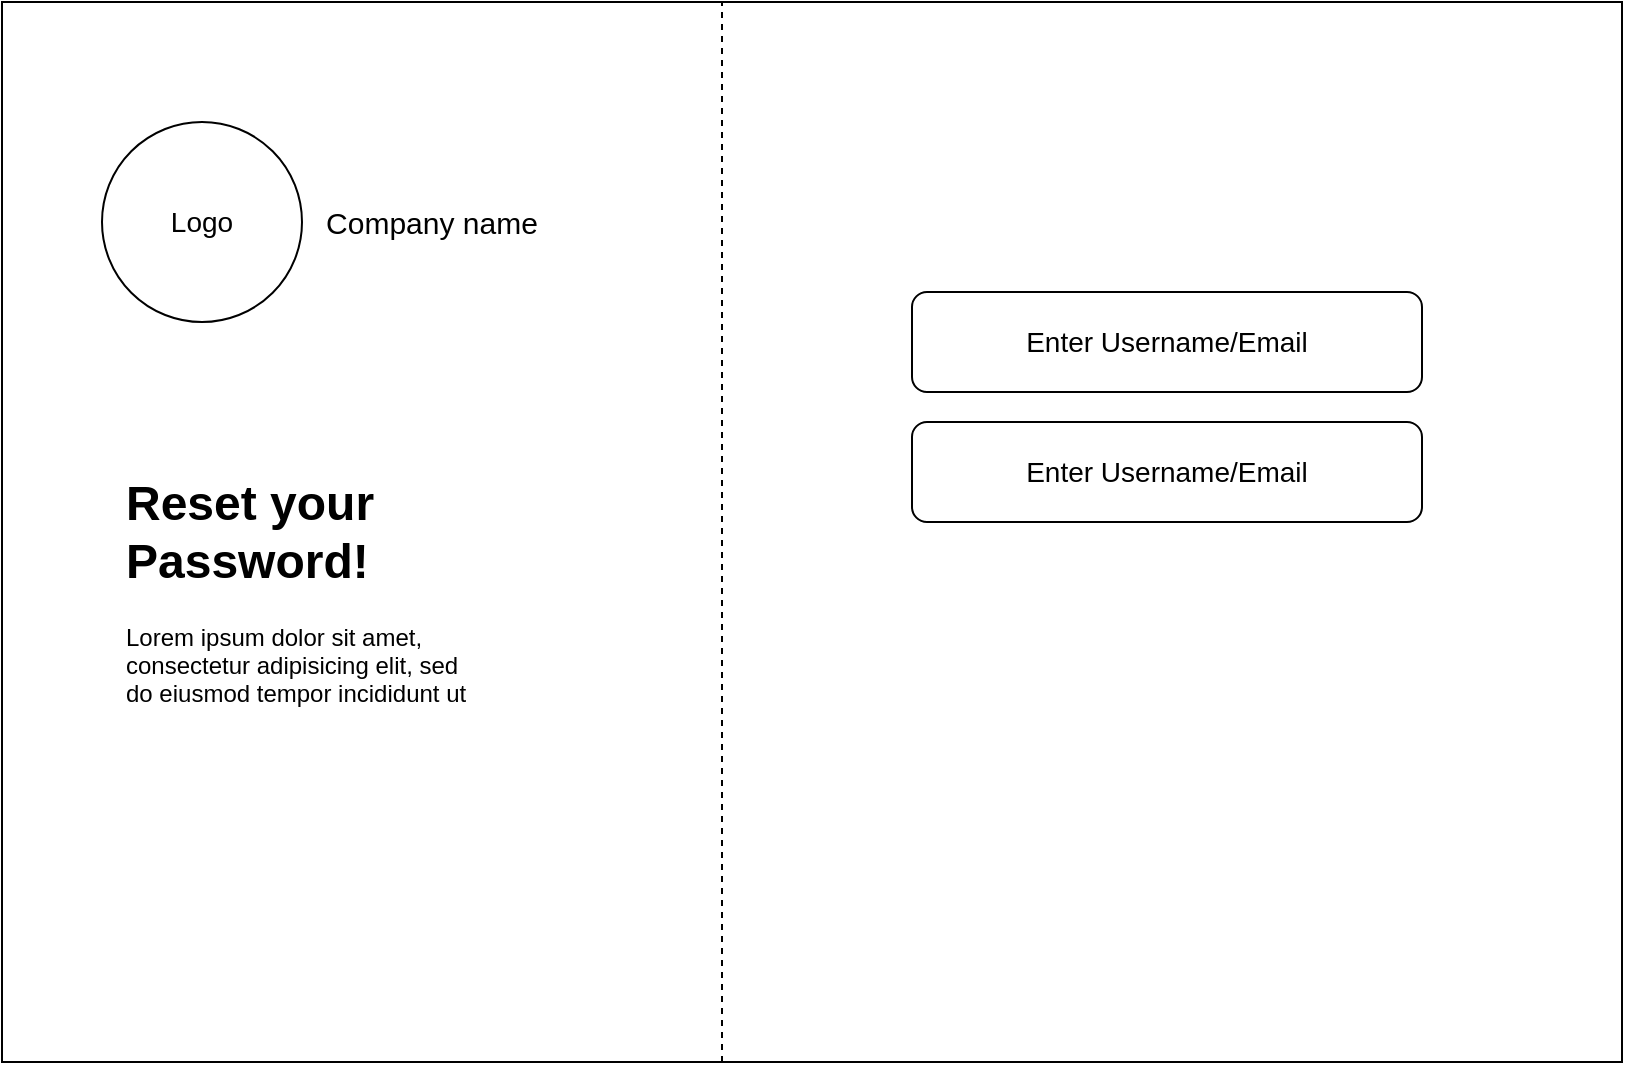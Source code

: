 <mxfile version="25.0.1">
  <diagram id="NlaS76H8VM4Psq2XXJsD" name="Page-1">
    <mxGraphModel dx="954" dy="558" grid="1" gridSize="10" guides="1" tooltips="1" connect="1" arrows="1" fold="1" page="1" pageScale="1" pageWidth="827" pageHeight="1169" math="0" shadow="0">
      <root>
        <mxCell id="0" />
        <mxCell id="1" parent="0" />
        <mxCell id="FUCYp8KWOsKiyva0ce31-1" value="" style="rounded=0;whiteSpace=wrap;html=1;" vertex="1" parent="1">
          <mxGeometry y="40" width="810" height="530" as="geometry" />
        </mxCell>
        <mxCell id="FUCYp8KWOsKiyva0ce31-2" value="&lt;font style=&quot;font-size: 14px;&quot;&gt;Logo&lt;/font&gt;" style="ellipse;whiteSpace=wrap;html=1;aspect=fixed;" vertex="1" parent="1">
          <mxGeometry x="50" y="100" width="100" height="100" as="geometry" />
        </mxCell>
        <mxCell id="FUCYp8KWOsKiyva0ce31-3" value="&lt;font style=&quot;font-size: 15px;&quot;&gt;Company name&lt;/font&gt;" style="text;html=1;align=center;verticalAlign=middle;whiteSpace=wrap;rounded=0;" vertex="1" parent="1">
          <mxGeometry x="160" y="135" width="110" height="30" as="geometry" />
        </mxCell>
        <mxCell id="FUCYp8KWOsKiyva0ce31-4" value="&lt;h1 style=&quot;margin-top: 0px;&quot;&gt;Reset your Password!&lt;/h1&gt;&lt;p&gt;Lorem ipsum dolor sit amet, consectetur adipisicing elit, sed do eiusmod tempor incididunt ut labore et dolore magna aliqua.&lt;/p&gt;" style="text;html=1;whiteSpace=wrap;overflow=hidden;rounded=0;" vertex="1" parent="1">
          <mxGeometry x="60" y="270" width="180" height="120" as="geometry" />
        </mxCell>
        <mxCell id="FUCYp8KWOsKiyva0ce31-5" value="" style="endArrow=none;dashed=1;html=1;rounded=0;entryX=0.5;entryY=0;entryDx=0;entryDy=0;exitX=0.5;exitY=1;exitDx=0;exitDy=0;" edge="1" parent="1">
          <mxGeometry width="50" height="50" relative="1" as="geometry">
            <mxPoint x="360" y="570" as="sourcePoint" />
            <mxPoint x="360" y="40" as="targetPoint" />
          </mxGeometry>
        </mxCell>
        <mxCell id="FUCYp8KWOsKiyva0ce31-7" value="&lt;font style=&quot;font-size: 14px;&quot;&gt;Enter Username/Email&lt;/font&gt;" style="rounded=1;whiteSpace=wrap;html=1;" vertex="1" parent="1">
          <mxGeometry x="455" y="185" width="255" height="50" as="geometry" />
        </mxCell>
        <mxCell id="FUCYp8KWOsKiyva0ce31-8" value="&lt;font style=&quot;font-size: 14px;&quot;&gt;Enter Username/Email&lt;/font&gt;" style="rounded=1;whiteSpace=wrap;html=1;" vertex="1" parent="1">
          <mxGeometry x="455" y="250" width="255" height="50" as="geometry" />
        </mxCell>
      </root>
    </mxGraphModel>
  </diagram>
</mxfile>
